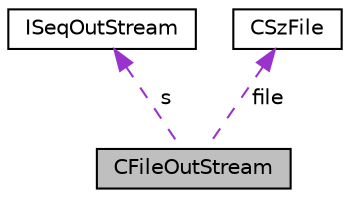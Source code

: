 digraph "CFileOutStream"
{
 // LATEX_PDF_SIZE
  edge [fontname="Helvetica",fontsize="10",labelfontname="Helvetica",labelfontsize="10"];
  node [fontname="Helvetica",fontsize="10",shape=record];
  Node1 [label="CFileOutStream",height=0.2,width=0.4,color="black", fillcolor="grey75", style="filled", fontcolor="black",tooltip=" "];
  Node2 -> Node1 [dir="back",color="darkorchid3",fontsize="10",style="dashed",label=" s" ,fontname="Helvetica"];
  Node2 [label="ISeqOutStream",height=0.2,width=0.4,color="black", fillcolor="white", style="filled",URL="$struct_i_seq_out_stream.html",tooltip=" "];
  Node3 -> Node1 [dir="back",color="darkorchid3",fontsize="10",style="dashed",label=" file" ,fontname="Helvetica"];
  Node3 [label="CSzFile",height=0.2,width=0.4,color="black", fillcolor="white", style="filled",URL="$struct_c_sz_file.html",tooltip=" "];
}
